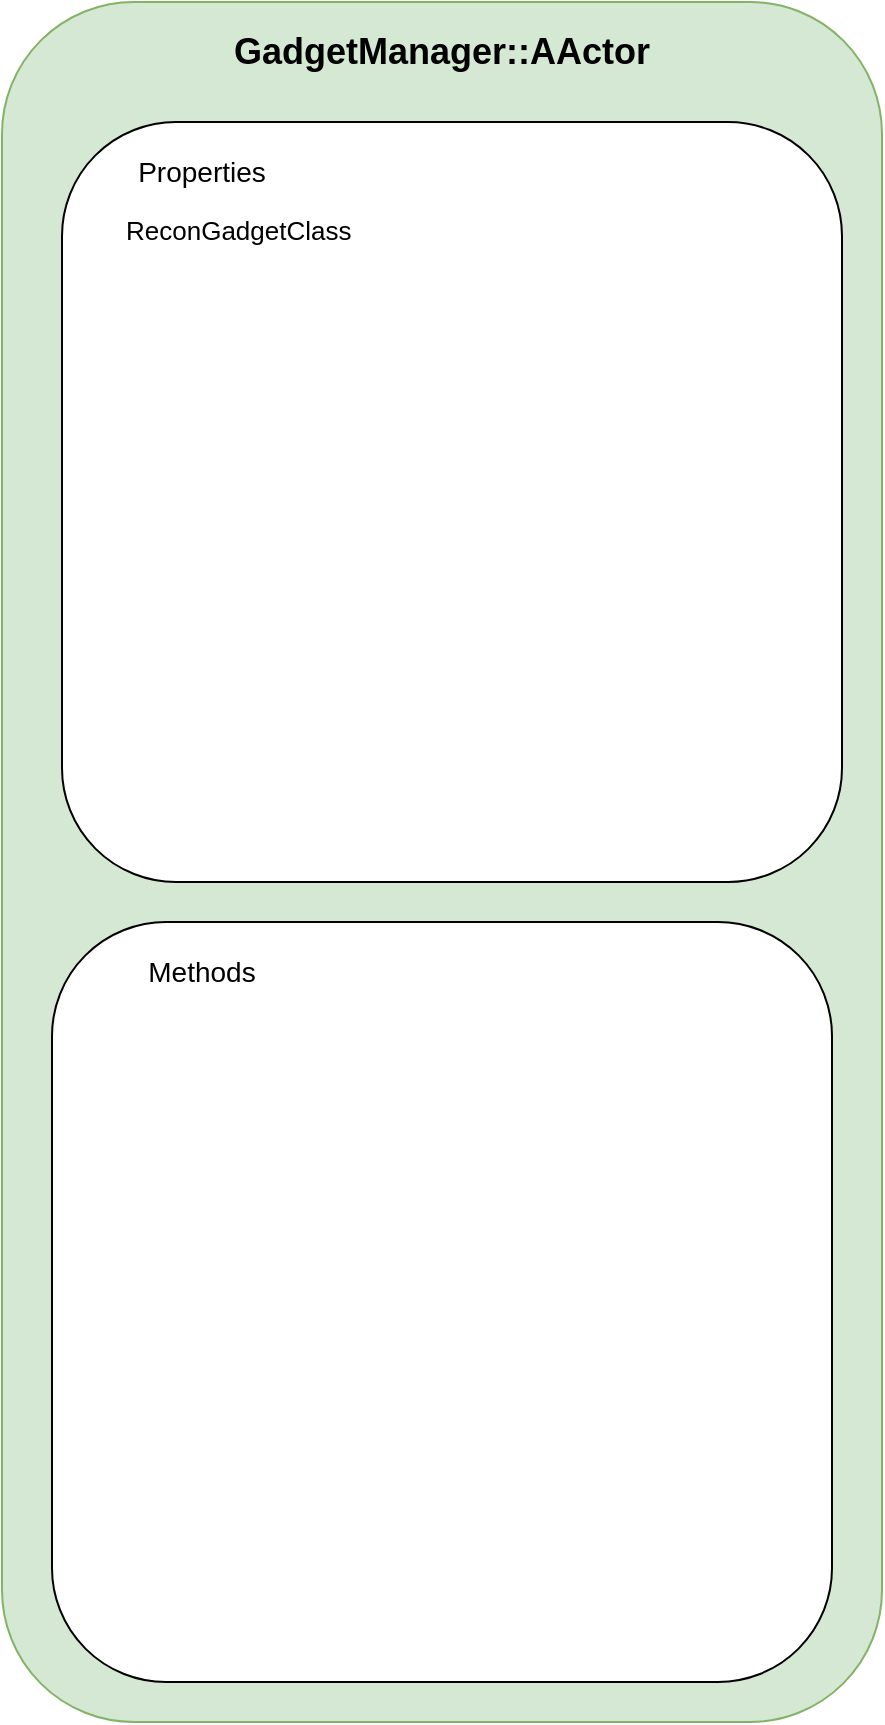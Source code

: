<mxfile version="21.7.2" type="device">
  <diagram name="Page-1" id="9niJJaZxBFk08AUPgmxx">
    <mxGraphModel dx="2074" dy="1156" grid="1" gridSize="10" guides="1" tooltips="1" connect="1" arrows="1" fold="1" page="1" pageScale="1" pageWidth="4681" pageHeight="3300" math="0" shadow="0">
      <root>
        <mxCell id="0" />
        <mxCell id="1" parent="0" />
        <mxCell id="uxSQiTV4G-Z_Gih1Y8zg-1" value="" style="rounded=1;whiteSpace=wrap;html=1;fillColor=#d5e8d4;strokeColor=#82b366;" vertex="1" parent="1">
          <mxGeometry x="600" y="240" width="440" height="860" as="geometry" />
        </mxCell>
        <mxCell id="uxSQiTV4G-Z_Gih1Y8zg-3" value="" style="rounded=1;whiteSpace=wrap;html=1;" vertex="1" parent="1">
          <mxGeometry x="630" y="300" width="390" height="380" as="geometry" />
        </mxCell>
        <mxCell id="uxSQiTV4G-Z_Gih1Y8zg-4" value="GadgetManager::AActor" style="text;html=1;strokeColor=none;fillColor=none;align=center;verticalAlign=middle;whiteSpace=wrap;rounded=0;fontSize=18;fontStyle=1" vertex="1" parent="1">
          <mxGeometry x="790" y="250" width="60" height="30" as="geometry" />
        </mxCell>
        <mxCell id="uxSQiTV4G-Z_Gih1Y8zg-5" value="Properties" style="text;html=1;strokeColor=none;fillColor=none;align=center;verticalAlign=middle;whiteSpace=wrap;rounded=0;fontSize=14;" vertex="1" parent="1">
          <mxGeometry x="670" y="310" width="60" height="30" as="geometry" />
        </mxCell>
        <mxCell id="uxSQiTV4G-Z_Gih1Y8zg-6" value="" style="rounded=1;whiteSpace=wrap;html=1;" vertex="1" parent="1">
          <mxGeometry x="625" y="700" width="390" height="380" as="geometry" />
        </mxCell>
        <mxCell id="uxSQiTV4G-Z_Gih1Y8zg-7" value="Methods" style="text;html=1;strokeColor=none;fillColor=none;align=center;verticalAlign=middle;whiteSpace=wrap;rounded=0;fontSize=14;" vertex="1" parent="1">
          <mxGeometry x="670" y="710" width="60" height="30" as="geometry" />
        </mxCell>
        <mxCell id="uxSQiTV4G-Z_Gih1Y8zg-8" value="ReconGadgetClass&amp;nbsp;" style="text;html=1;strokeColor=none;fillColor=none;align=left;verticalAlign=top;whiteSpace=wrap;rounded=0;fontSize=13;" vertex="1" parent="1">
          <mxGeometry x="660" y="340" width="340" height="320" as="geometry" />
        </mxCell>
      </root>
    </mxGraphModel>
  </diagram>
</mxfile>

